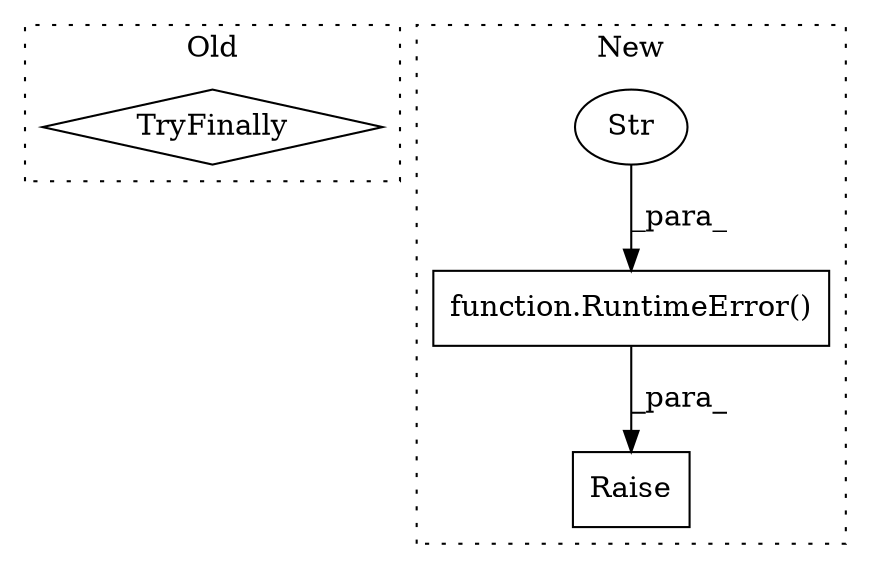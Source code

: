 digraph G {
subgraph cluster0 {
1 [label="TryFinally" a="64" s="9256" l="73" shape="diamond"];
label = "Old";
style="dotted";
}
subgraph cluster1 {
2 [label="Raise" a="91" s="11595" l="6" shape="box"];
3 [label="function.RuntimeError()" a="75" s="11601,11669" l="13,1" shape="box"];
4 [label="Str" a="66" s="11614" l="55" shape="ellipse"];
label = "New";
style="dotted";
}
3 -> 2 [label="_para_"];
4 -> 3 [label="_para_"];
}